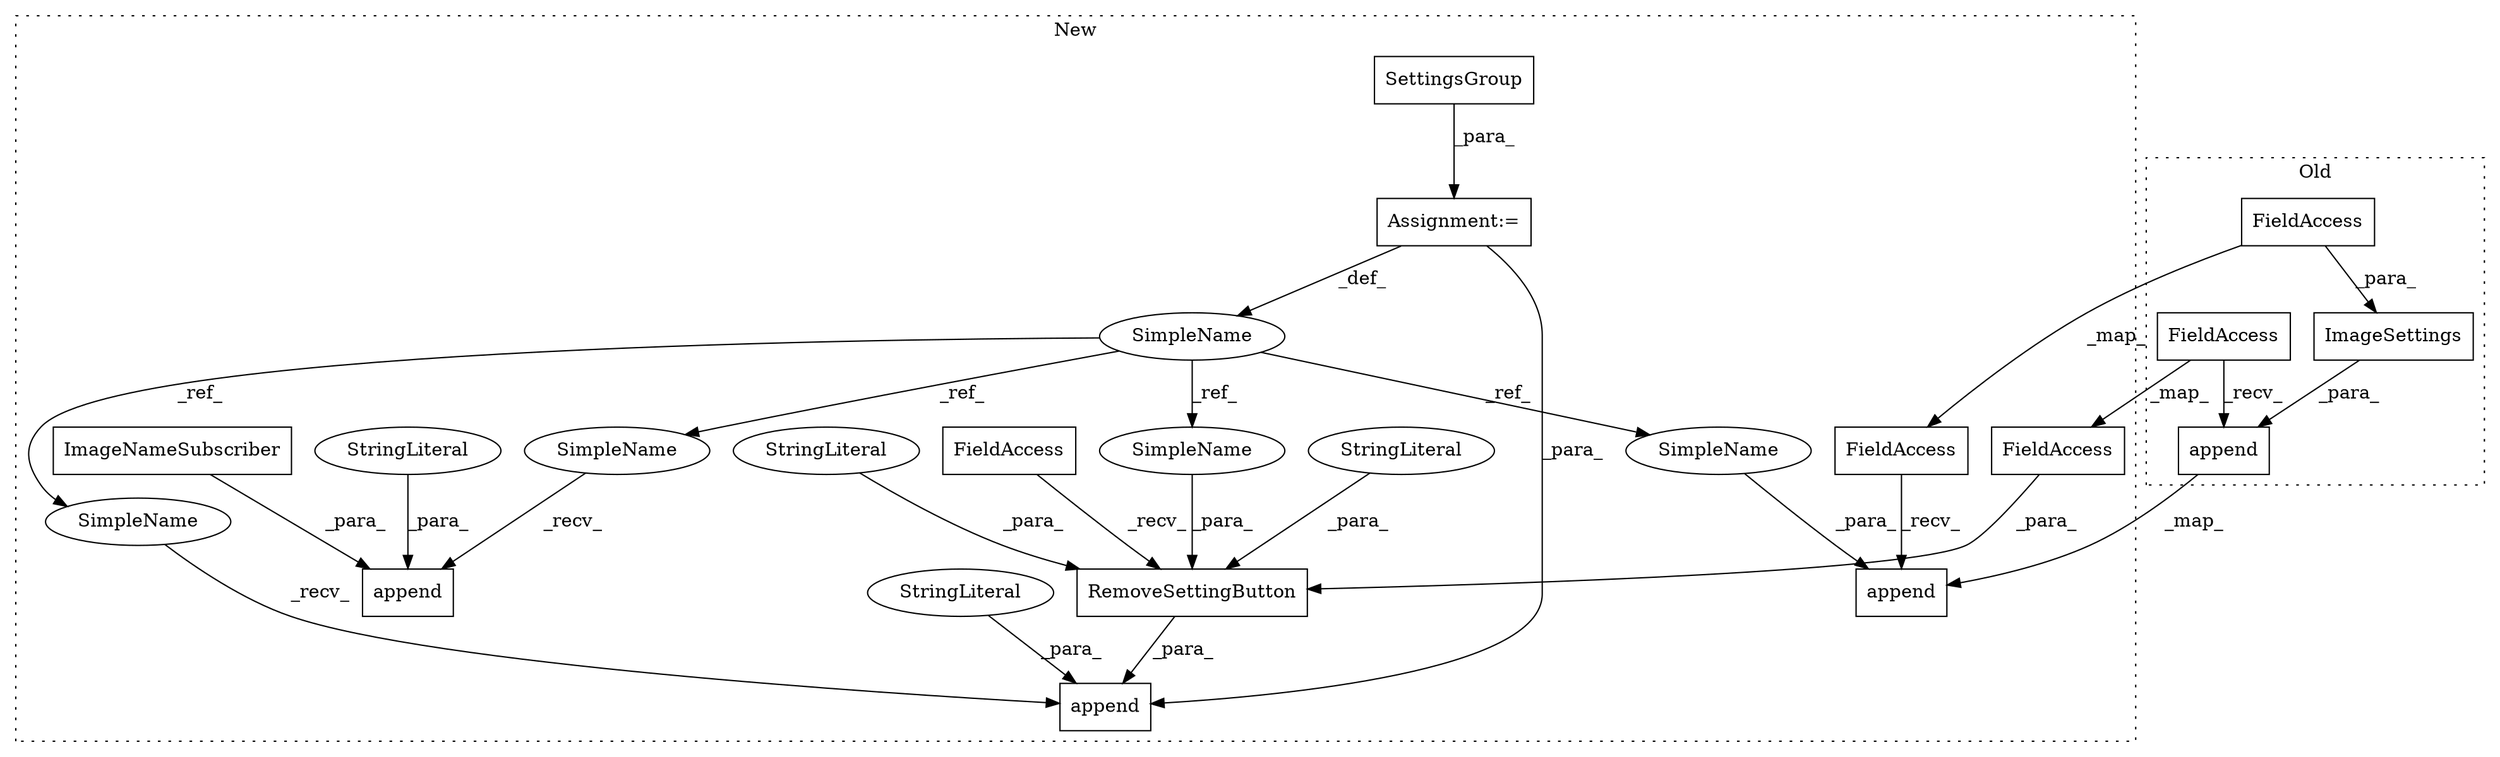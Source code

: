 digraph G {
subgraph cluster0 {
1 [label="ImageSettings" a="32" s="3785,3810" l="14,1" shape="box"];
11 [label="append" a="32" s="3778,3811" l="7,1" shape="box"];
16 [label="FieldAccess" a="22" s="3799" l="11" shape="box"];
18 [label="FieldAccess" a="22" s="3766" l="11" shape="box"];
label = "Old";
style="dotted";
}
subgraph cluster1 {
2 [label="append" a="32" s="2736,2830" l="7,1" shape="box"];
3 [label="SimpleName" a="42" s="2681" l="5" shape="ellipse"];
4 [label="RemoveSettingButton" a="32" s="2906,2966" l="20,1" shape="box"];
5 [label="ImageNameSubscriber" a="32" s="2778,2829" l="20,1" shape="box"];
6 [label="SettingsGroup" a="32" s="2709" l="15" shape="box"];
7 [label="FieldAccess" a="22" s="2884" l="12" shape="box"];
8 [label="StringLiteral" a="45" s="2743" l="12" shape="ellipse"];
9 [label="StringLiteral" a="45" s="2926" l="2" shape="ellipse"];
10 [label="append" a="32" s="2992,3004" l="7,1" shape="box"];
12 [label="StringLiteral" a="45" s="2929" l="19" shape="ellipse"];
13 [label="Assignment:=" a="7" s="2686" l="1" shape="box"];
14 [label="append" a="32" s="2867,2967" l="7,1" shape="box"];
15 [label="StringLiteral" a="45" s="2874" l="9" shape="ellipse"];
17 [label="FieldAccess" a="22" s="2980" l="11" shape="box"];
19 [label="FieldAccess" a="22" s="2949" l="11" shape="box"];
20 [label="SimpleName" a="42" s="2861" l="5" shape="ellipse"];
21 [label="SimpleName" a="42" s="2730" l="5" shape="ellipse"];
22 [label="SimpleName" a="42" s="2999" l="5" shape="ellipse"];
23 [label="SimpleName" a="42" s="2961" l="5" shape="ellipse"];
label = "New";
style="dotted";
}
1 -> 11 [label="_para_"];
3 -> 20 [label="_ref_"];
3 -> 22 [label="_ref_"];
3 -> 21 [label="_ref_"];
3 -> 23 [label="_ref_"];
4 -> 14 [label="_para_"];
5 -> 2 [label="_para_"];
6 -> 13 [label="_para_"];
7 -> 4 [label="_recv_"];
8 -> 2 [label="_para_"];
9 -> 4 [label="_para_"];
11 -> 10 [label="_map_"];
12 -> 4 [label="_para_"];
13 -> 3 [label="_def_"];
13 -> 14 [label="_para_"];
15 -> 14 [label="_para_"];
16 -> 1 [label="_para_"];
16 -> 17 [label="_map_"];
17 -> 10 [label="_recv_"];
18 -> 19 [label="_map_"];
18 -> 11 [label="_recv_"];
19 -> 4 [label="_para_"];
20 -> 14 [label="_recv_"];
21 -> 2 [label="_recv_"];
22 -> 10 [label="_para_"];
23 -> 4 [label="_para_"];
}